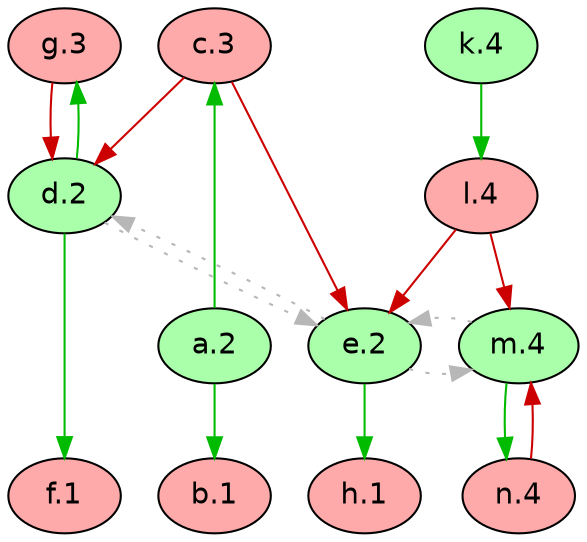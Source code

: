 digraph G {
  rankdir="TB"
  node [shape=oval style=filled fontname=Helvetica fontsize=14]
  node [fillcolor="#AAFFAA" fontcolor="#000000"] 
       a[label="a.2"] 
       k[label="k.4"] 
       d[label="d.2"] 
       e[label="e.2"] 
       m[label="m.4"]
  node [fillcolor="#FFAAAA" fontcolor="#000000"] 
       c[label="c.3"] 
       b[label="b.1"] 
       l[label="l.4"] 
       f[label="f.1"] 
       g[label="g.3"] 
       h[label="h.1"] 
       n[label="n.4"]
  edge [dir=forward color="#00BB00" style="solid"]
        "a" -> "c" 
        "a" -> "b" 
        "k" -> "l" 
        "d" -> "f" 
        "d" -> "g" 
        "e" -> "h" 
        "m" -> "n" 
  edge [dir=forward color="#CC0000" style="solid"]
        "c" -> "d" 
        "c" -> "e" 
        "l" -> "e" 
        "l" -> "m" 
        "g" -> "d" 
        "n" -> "m" 
  edge [dir=forward color="#b7b7b7" style="dotted" constraint=false]
        "d" -> "e" 
        "e" -> "d" 
        "e" -> "m" 
        "m" -> "e" 

  {rank = max; b; f; h}
  {rank = min; c; g}
}
